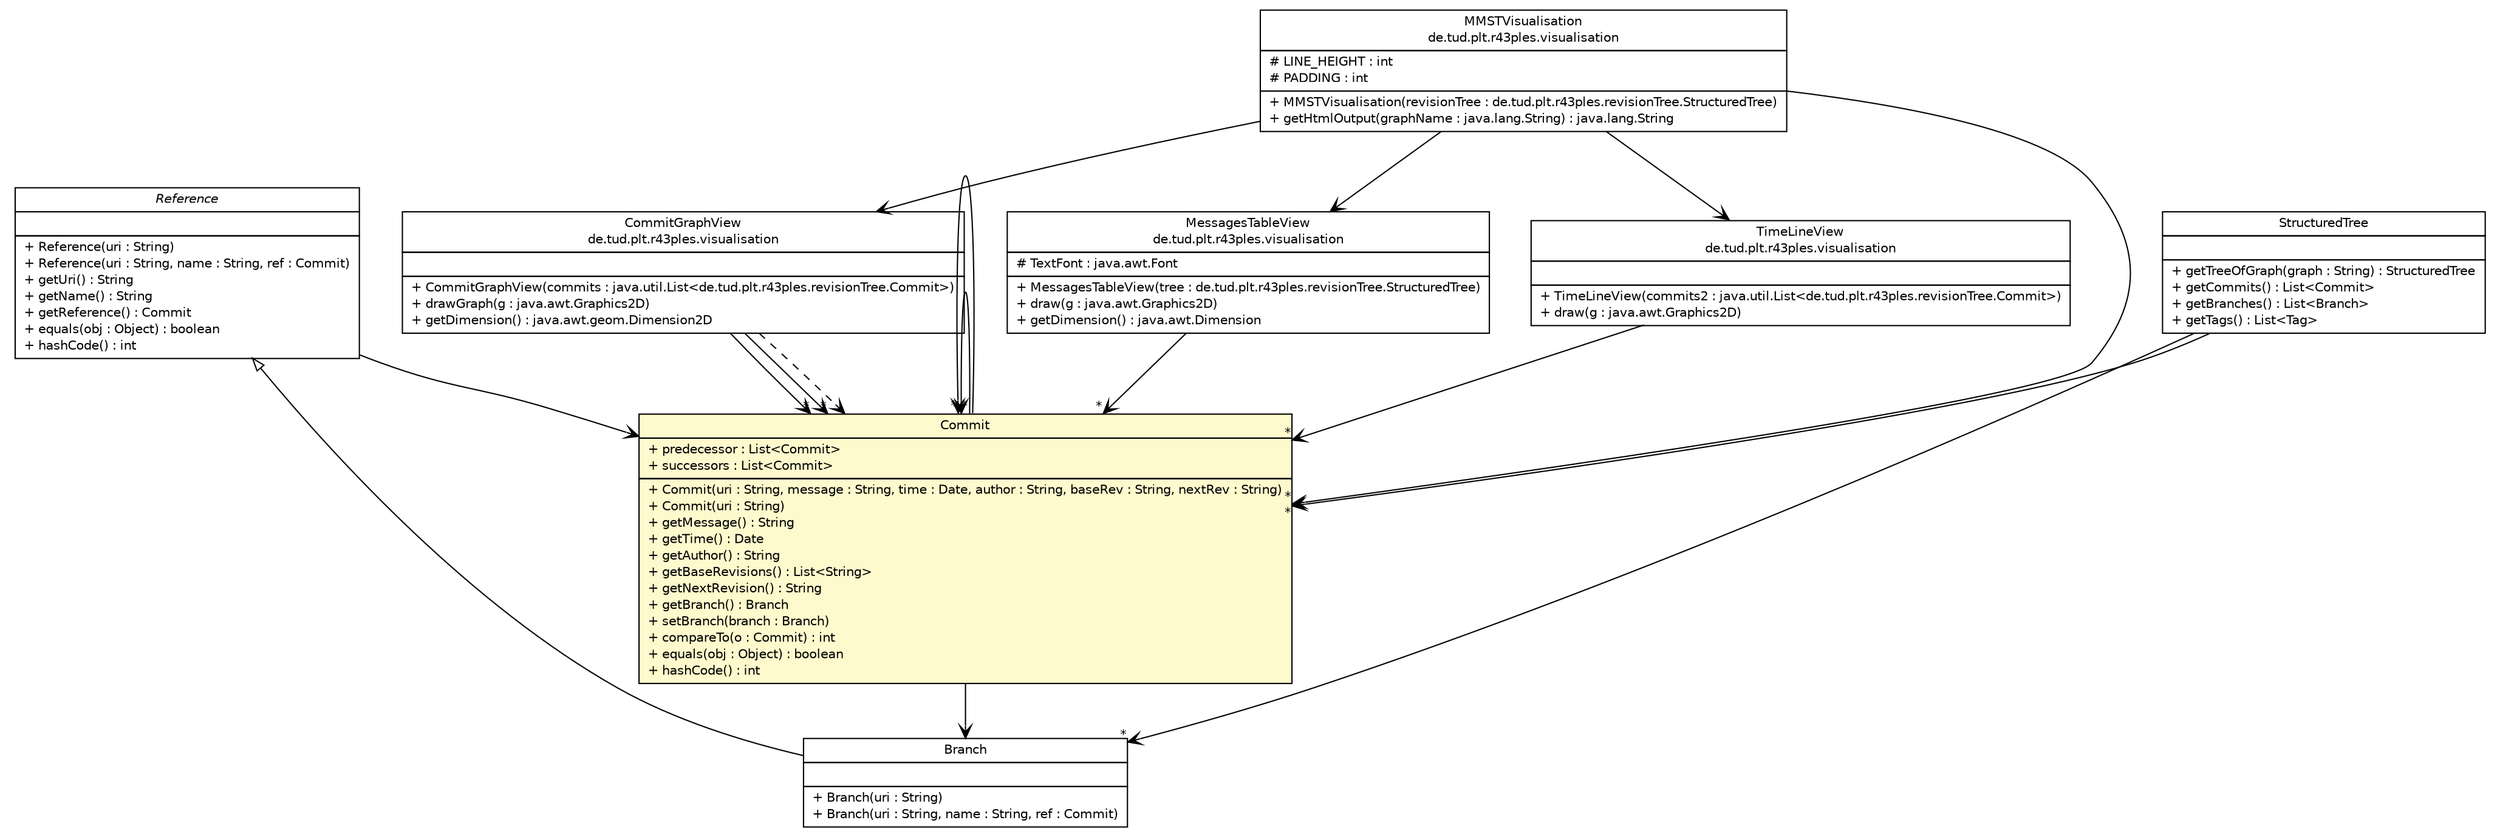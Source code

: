 #!/usr/local/bin/dot
#
# Class diagram 
# Generated by UMLGraph version R5_6-24-gf6e263 (http://www.umlgraph.org/)
#

digraph G {
	edge [fontname="Helvetica",fontsize=10,labelfontname="Helvetica",labelfontsize=10];
	node [fontname="Helvetica",fontsize=10,shape=plaintext];
	nodesep=0.25;
	ranksep=0.5;
	// de.tud.plt.r43ples.visualisation.CommitGraphView
	c376 [label=<<table title="de.tud.plt.r43ples.visualisation.CommitGraphView" border="0" cellborder="1" cellspacing="0" cellpadding="2" port="p" href="../visualisation/CommitGraphView.html">
		<tr><td><table border="0" cellspacing="0" cellpadding="1">
<tr><td align="center" balign="center"> CommitGraphView </td></tr>
<tr><td align="center" balign="center"> de.tud.plt.r43ples.visualisation </td></tr>
		</table></td></tr>
		<tr><td><table border="0" cellspacing="0" cellpadding="1">
<tr><td align="left" balign="left">  </td></tr>
		</table></td></tr>
		<tr><td><table border="0" cellspacing="0" cellpadding="1">
<tr><td align="left" balign="left"> + CommitGraphView(commits : java.util.List&lt;de.tud.plt.r43ples.revisionTree.Commit&gt;) </td></tr>
<tr><td align="left" balign="left"> + drawGraph(g : java.awt.Graphics2D) </td></tr>
<tr><td align="left" balign="left"> + getDimension() : java.awt.geom.Dimension2D </td></tr>
		</table></td></tr>
		</table>>, URL="../visualisation/CommitGraphView.html", fontname="Helvetica", fontcolor="black", fontsize=10.0];
	// de.tud.plt.r43ples.visualisation.MMSTVisualisation
	c377 [label=<<table title="de.tud.plt.r43ples.visualisation.MMSTVisualisation" border="0" cellborder="1" cellspacing="0" cellpadding="2" port="p" href="../visualisation/MMSTVisualisation.html">
		<tr><td><table border="0" cellspacing="0" cellpadding="1">
<tr><td align="center" balign="center"> MMSTVisualisation </td></tr>
<tr><td align="center" balign="center"> de.tud.plt.r43ples.visualisation </td></tr>
		</table></td></tr>
		<tr><td><table border="0" cellspacing="0" cellpadding="1">
<tr><td align="left" balign="left"> # LINE_HEIGHT : int </td></tr>
<tr><td align="left" balign="left"> # PADDING : int </td></tr>
		</table></td></tr>
		<tr><td><table border="0" cellspacing="0" cellpadding="1">
<tr><td align="left" balign="left"> + MMSTVisualisation(revisionTree : de.tud.plt.r43ples.revisionTree.StructuredTree) </td></tr>
<tr><td align="left" balign="left"> + getHtmlOutput(graphName : java.lang.String) : java.lang.String </td></tr>
		</table></td></tr>
		</table>>, URL="../visualisation/MMSTVisualisation.html", fontname="Helvetica", fontcolor="black", fontsize=10.0];
	// de.tud.plt.r43ples.visualisation.MessagesTableView
	c378 [label=<<table title="de.tud.plt.r43ples.visualisation.MessagesTableView" border="0" cellborder="1" cellspacing="0" cellpadding="2" port="p" href="../visualisation/MessagesTableView.html">
		<tr><td><table border="0" cellspacing="0" cellpadding="1">
<tr><td align="center" balign="center"> MessagesTableView </td></tr>
<tr><td align="center" balign="center"> de.tud.plt.r43ples.visualisation </td></tr>
		</table></td></tr>
		<tr><td><table border="0" cellspacing="0" cellpadding="1">
<tr><td align="left" balign="left"> # TextFont : java.awt.Font </td></tr>
		</table></td></tr>
		<tr><td><table border="0" cellspacing="0" cellpadding="1">
<tr><td align="left" balign="left"> + MessagesTableView(tree : de.tud.plt.r43ples.revisionTree.StructuredTree) </td></tr>
<tr><td align="left" balign="left"> + draw(g : java.awt.Graphics2D) </td></tr>
<tr><td align="left" balign="left"> + getDimension() : java.awt.Dimension </td></tr>
		</table></td></tr>
		</table>>, URL="../visualisation/MessagesTableView.html", fontname="Helvetica", fontcolor="black", fontsize=10.0];
	// de.tud.plt.r43ples.visualisation.TimeLineView
	c379 [label=<<table title="de.tud.plt.r43ples.visualisation.TimeLineView" border="0" cellborder="1" cellspacing="0" cellpadding="2" port="p" href="../visualisation/TimeLineView.html">
		<tr><td><table border="0" cellspacing="0" cellpadding="1">
<tr><td align="center" balign="center"> TimeLineView </td></tr>
<tr><td align="center" balign="center"> de.tud.plt.r43ples.visualisation </td></tr>
		</table></td></tr>
		<tr><td><table border="0" cellspacing="0" cellpadding="1">
<tr><td align="left" balign="left">  </td></tr>
		</table></td></tr>
		<tr><td><table border="0" cellspacing="0" cellpadding="1">
<tr><td align="left" balign="left"> + TimeLineView(commits2 : java.util.List&lt;de.tud.plt.r43ples.revisionTree.Commit&gt;) </td></tr>
<tr><td align="left" balign="left"> + draw(g : java.awt.Graphics2D) </td></tr>
		</table></td></tr>
		</table>>, URL="../visualisation/TimeLineView.html", fontname="Helvetica", fontcolor="black", fontsize=10.0];
	// de.tud.plt.r43ples.revisionTree.Branch
	c386 [label=<<table title="de.tud.plt.r43ples.revisionTree.Branch" border="0" cellborder="1" cellspacing="0" cellpadding="2" port="p" href="./Branch.html">
		<tr><td><table border="0" cellspacing="0" cellpadding="1">
<tr><td align="center" balign="center"> Branch </td></tr>
		</table></td></tr>
		<tr><td><table border="0" cellspacing="0" cellpadding="1">
<tr><td align="left" balign="left">  </td></tr>
		</table></td></tr>
		<tr><td><table border="0" cellspacing="0" cellpadding="1">
<tr><td align="left" balign="left"> + Branch(uri : String) </td></tr>
<tr><td align="left" balign="left"> + Branch(uri : String, name : String, ref : Commit) </td></tr>
		</table></td></tr>
		</table>>, URL="./Branch.html", fontname="Helvetica", fontcolor="black", fontsize=10.0];
	// de.tud.plt.r43ples.revisionTree.Commit
	c387 [label=<<table title="de.tud.plt.r43ples.revisionTree.Commit" border="0" cellborder="1" cellspacing="0" cellpadding="2" port="p" bgcolor="lemonChiffon" href="./Commit.html">
		<tr><td><table border="0" cellspacing="0" cellpadding="1">
<tr><td align="center" balign="center"> Commit </td></tr>
		</table></td></tr>
		<tr><td><table border="0" cellspacing="0" cellpadding="1">
<tr><td align="left" balign="left"> + predecessor : List&lt;Commit&gt; </td></tr>
<tr><td align="left" balign="left"> + successors : List&lt;Commit&gt; </td></tr>
		</table></td></tr>
		<tr><td><table border="0" cellspacing="0" cellpadding="1">
<tr><td align="left" balign="left"> + Commit(uri : String, message : String, time : Date, author : String, baseRev : String, nextRev : String) </td></tr>
<tr><td align="left" balign="left"> + Commit(uri : String) </td></tr>
<tr><td align="left" balign="left"> + getMessage() : String </td></tr>
<tr><td align="left" balign="left"> + getTime() : Date </td></tr>
<tr><td align="left" balign="left"> + getAuthor() : String </td></tr>
<tr><td align="left" balign="left"> + getBaseRevisions() : List&lt;String&gt; </td></tr>
<tr><td align="left" balign="left"> + getNextRevision() : String </td></tr>
<tr><td align="left" balign="left"> + getBranch() : Branch </td></tr>
<tr><td align="left" balign="left"> + setBranch(branch : Branch) </td></tr>
<tr><td align="left" balign="left"> + compareTo(o : Commit) : int </td></tr>
<tr><td align="left" balign="left"> + equals(obj : Object) : boolean </td></tr>
<tr><td align="left" balign="left"> + hashCode() : int </td></tr>
		</table></td></tr>
		</table>>, URL="./Commit.html", fontname="Helvetica", fontcolor="black", fontsize=10.0];
	// de.tud.plt.r43ples.revisionTree.Reference
	c388 [label=<<table title="de.tud.plt.r43ples.revisionTree.Reference" border="0" cellborder="1" cellspacing="0" cellpadding="2" port="p" href="./Reference.html">
		<tr><td><table border="0" cellspacing="0" cellpadding="1">
<tr><td align="center" balign="center"><font face="Helvetica-Oblique"> Reference </font></td></tr>
		</table></td></tr>
		<tr><td><table border="0" cellspacing="0" cellpadding="1">
<tr><td align="left" balign="left">  </td></tr>
		</table></td></tr>
		<tr><td><table border="0" cellspacing="0" cellpadding="1">
<tr><td align="left" balign="left"> + Reference(uri : String) </td></tr>
<tr><td align="left" balign="left"> + Reference(uri : String, name : String, ref : Commit) </td></tr>
<tr><td align="left" balign="left"> + getUri() : String </td></tr>
<tr><td align="left" balign="left"> + getName() : String </td></tr>
<tr><td align="left" balign="left"> + getReference() : Commit </td></tr>
<tr><td align="left" balign="left"> + equals(obj : Object) : boolean </td></tr>
<tr><td align="left" balign="left"> + hashCode() : int </td></tr>
		</table></td></tr>
		</table>>, URL="./Reference.html", fontname="Helvetica", fontcolor="black", fontsize=10.0];
	// de.tud.plt.r43ples.revisionTree.StructuredTree
	c390 [label=<<table title="de.tud.plt.r43ples.revisionTree.StructuredTree" border="0" cellborder="1" cellspacing="0" cellpadding="2" port="p" href="./StructuredTree.html">
		<tr><td><table border="0" cellspacing="0" cellpadding="1">
<tr><td align="center" balign="center"> StructuredTree </td></tr>
		</table></td></tr>
		<tr><td><table border="0" cellspacing="0" cellpadding="1">
<tr><td align="left" balign="left">  </td></tr>
		</table></td></tr>
		<tr><td><table border="0" cellspacing="0" cellpadding="1">
<tr><td align="left" balign="left"> + getTreeOfGraph(graph : String) : StructuredTree </td></tr>
<tr><td align="left" balign="left"> + getCommits() : List&lt;Commit&gt; </td></tr>
<tr><td align="left" balign="left"> + getBranches() : List&lt;Branch&gt; </td></tr>
<tr><td align="left" balign="left"> + getTags() : List&lt;Tag&gt; </td></tr>
		</table></td></tr>
		</table>>, URL="./StructuredTree.html", fontname="Helvetica", fontcolor="black", fontsize=10.0];
	//de.tud.plt.r43ples.revisionTree.Branch extends de.tud.plt.r43ples.revisionTree.Reference
	c388:p -> c386:p [dir=back,arrowtail=empty];
	// de.tud.plt.r43ples.visualisation.CommitGraphView NAVASSOC de.tud.plt.r43ples.revisionTree.Commit
	c376:p -> c387:p [taillabel="", label="", headlabel="*", fontname="Helvetica", fontcolor="black", fontsize=10.0, color="black", arrowhead=open];
	// de.tud.plt.r43ples.visualisation.CommitGraphView NAVASSOC de.tud.plt.r43ples.revisionTree.Commit
	c376:p -> c387:p [taillabel="", label="", headlabel="*", fontname="Helvetica", fontcolor="black", fontsize=10.0, color="black", arrowhead=open];
	// de.tud.plt.r43ples.visualisation.MMSTVisualisation NAVASSOC de.tud.plt.r43ples.visualisation.TimeLineView
	c377:p -> c379:p [taillabel="", label="", headlabel="", fontname="Helvetica", fontcolor="black", fontsize=10.0, color="black", arrowhead=open];
	// de.tud.plt.r43ples.visualisation.MMSTVisualisation NAVASSOC de.tud.plt.r43ples.revisionTree.Commit
	c377:p -> c387:p [taillabel="", label="", headlabel="*", fontname="Helvetica", fontcolor="black", fontsize=10.0, color="black", arrowhead=open];
	// de.tud.plt.r43ples.visualisation.MMSTVisualisation NAVASSOC de.tud.plt.r43ples.visualisation.CommitGraphView
	c377:p -> c376:p [taillabel="", label="", headlabel="", fontname="Helvetica", fontcolor="black", fontsize=10.0, color="black", arrowhead=open];
	// de.tud.plt.r43ples.visualisation.MMSTVisualisation NAVASSOC de.tud.plt.r43ples.visualisation.MessagesTableView
	c377:p -> c378:p [taillabel="", label="", headlabel="", fontname="Helvetica", fontcolor="black", fontsize=10.0, color="black", arrowhead=open];
	// de.tud.plt.r43ples.visualisation.MessagesTableView NAVASSOC de.tud.plt.r43ples.revisionTree.Commit
	c378:p -> c387:p [taillabel="", label="", headlabel="*", fontname="Helvetica", fontcolor="black", fontsize=10.0, color="black", arrowhead=open];
	// de.tud.plt.r43ples.visualisation.TimeLineView NAVASSOC de.tud.plt.r43ples.revisionTree.Commit
	c379:p -> c387:p [taillabel="", label="", headlabel="*", fontname="Helvetica", fontcolor="black", fontsize=10.0, color="black", arrowhead=open];
	// de.tud.plt.r43ples.revisionTree.Commit NAVASSOC de.tud.plt.r43ples.revisionTree.Branch
	c387:p -> c386:p [taillabel="", label="", headlabel="", fontname="Helvetica", fontcolor="black", fontsize=10.0, color="black", arrowhead=open];
	// de.tud.plt.r43ples.revisionTree.Commit NAVASSOC de.tud.plt.r43ples.revisionTree.Commit
	c387:p -> c387:p [taillabel="", label="", headlabel="*", fontname="Helvetica", fontcolor="black", fontsize=10.0, color="black", arrowhead=open];
	// de.tud.plt.r43ples.revisionTree.Commit NAVASSOC de.tud.plt.r43ples.revisionTree.Commit
	c387:p -> c387:p [taillabel="", label="", headlabel="*", fontname="Helvetica", fontcolor="black", fontsize=10.0, color="black", arrowhead=open];
	// de.tud.plt.r43ples.revisionTree.Reference NAVASSOC de.tud.plt.r43ples.revisionTree.Commit
	c388:p -> c387:p [taillabel="", label="", headlabel="", fontname="Helvetica", fontcolor="black", fontsize=10.0, color="black", arrowhead=open];
	// de.tud.plt.r43ples.revisionTree.StructuredTree NAVASSOC de.tud.plt.r43ples.revisionTree.Branch
	c390:p -> c386:p [taillabel="", label="", headlabel="*", fontname="Helvetica", fontcolor="black", fontsize=10.0, color="black", arrowhead=open];
	// de.tud.plt.r43ples.revisionTree.StructuredTree NAVASSOC de.tud.plt.r43ples.revisionTree.Commit
	c390:p -> c387:p [taillabel="", label="", headlabel="*", fontname="Helvetica", fontcolor="black", fontsize=10.0, color="black", arrowhead=open];
	// de.tud.plt.r43ples.visualisation.CommitGraphView DEPEND de.tud.plt.r43ples.revisionTree.Commit
	c376:p -> c387:p [taillabel="", label="", headlabel="", fontname="Helvetica", fontcolor="black", fontsize=10.0, color="black", arrowhead=open, style=dashed];
}

